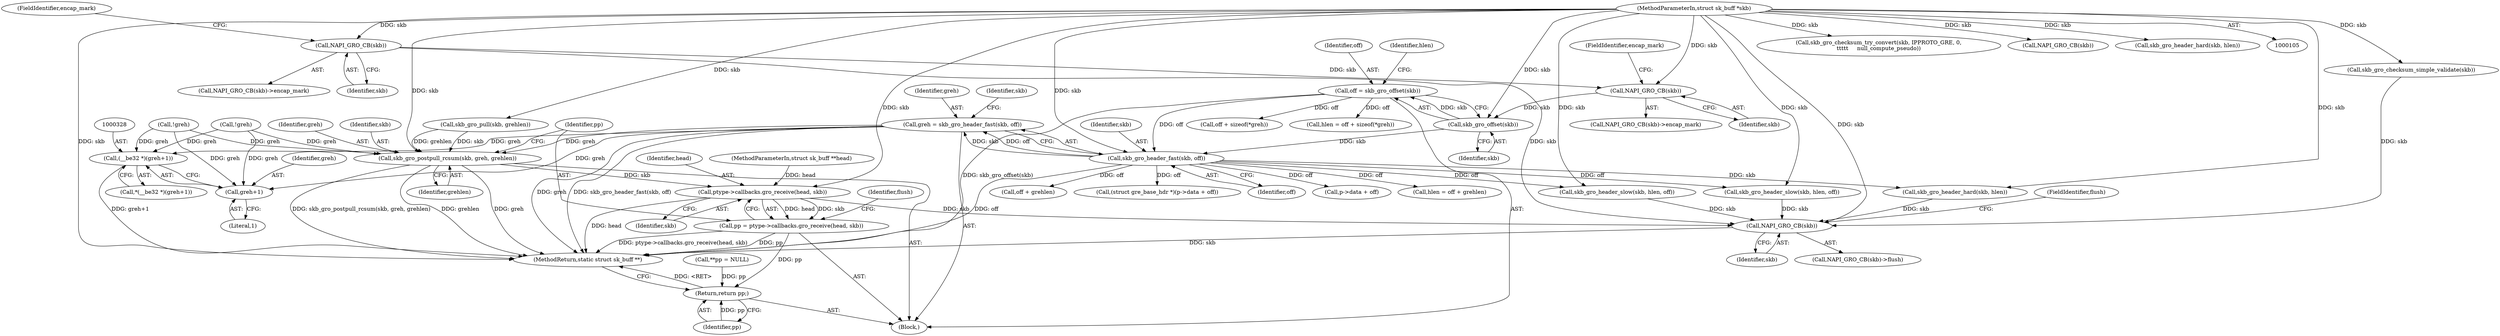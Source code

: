 digraph "0_linux_fac8e0f579695a3ecbc4d3cac369139d7f819971_0@pointer" {
"1000147" [label="(Call,greh = skb_gro_header_fast(skb, off))"];
"1000149" [label="(Call,skb_gro_header_fast(skb, off))"];
"1000138" [label="(Call,skb_gro_offset(skb))"];
"1000132" [label="(Call,NAPI_GRO_CB(skb))"];
"1000126" [label="(Call,NAPI_GRO_CB(skb))"];
"1000107" [label="(MethodParameterIn,struct sk_buff *skb)"];
"1000136" [label="(Call,off = skb_gro_offset(skb))"];
"1000327" [label="(Call,(__be32 *)(greh+1))"];
"1000329" [label="(Call,greh+1)"];
"1000343" [label="(Call,skb_gro_postpull_rcsum(skb, greh, grehlen))"];
"1000349" [label="(Call,ptype->callbacks.gro_receive(head, skb))"];
"1000347" [label="(Call,pp = ptype->callbacks.gro_receive(head, skb))"];
"1000364" [label="(Return,return pp;)"];
"1000360" [label="(Call,NAPI_GRO_CB(skb))"];
"1000227" [label="(Call,skb_gro_header_slow(skb, hlen, off))"];
"1000125" [label="(Call,NAPI_GRO_CB(skb)->encap_mark)"];
"1000359" [label="(Call,NAPI_GRO_CB(skb)->flush)"];
"1000138" [label="(Call,skb_gro_offset(skb))"];
"1000165" [label="(Call,!greh)"];
"1000159" [label="(Call,skb_gro_header_slow(skb, hlen, off))"];
"1000348" [label="(Identifier,pp)"];
"1000149" [label="(Call,skb_gro_header_fast(skb, off))"];
"1000217" [label="(Call,off + grehlen)"];
"1000343" [label="(Call,skb_gro_postpull_rcsum(skb, greh, grehlen))"];
"1000153" [label="(Call,skb_gro_header_hard(skb, hlen))"];
"1000253" [label="(Call,skb_gro_checksum_try_convert(skb, IPPROTO_GRE, 0,\n\t\t\t\t\t     null_compute_pseudo))"];
"1000366" [label="(MethodReturn,static struct sk_buff **)"];
"1000137" [label="(Identifier,off)"];
"1000141" [label="(Identifier,hlen)"];
"1000364" [label="(Return,return pp;)"];
"1000245" [label="(Call,NAPI_GRO_CB(skb))"];
"1000361" [label="(Identifier,skb)"];
"1000351" [label="(Identifier,skb)"];
"1000127" [label="(Identifier,skb)"];
"1000150" [label="(Identifier,skb)"];
"1000136" [label="(Call,off = skb_gro_offset(skb))"];
"1000353" [label="(Identifier,flush)"];
"1000365" [label="(Identifier,pp)"];
"1000250" [label="(Call,skb_gro_checksum_simple_validate(skb))"];
"1000362" [label="(FieldIdentifier,flush)"];
"1000347" [label="(Call,pp = ptype->callbacks.gro_receive(head, skb))"];
"1000346" [label="(Identifier,grehlen)"];
"1000280" [label="(Call,(struct gre_base_hdr *)(p->data + off))"];
"1000154" [label="(Identifier,skb)"];
"1000106" [label="(MethodParameterIn,struct sk_buff **head)"];
"1000350" [label="(Identifier,head)"];
"1000151" [label="(Identifier,off)"];
"1000221" [label="(Call,skb_gro_header_hard(skb, hlen))"];
"1000330" [label="(Identifier,greh)"];
"1000345" [label="(Identifier,greh)"];
"1000110" [label="(Call,**pp = NULL)"];
"1000126" [label="(Call,NAPI_GRO_CB(skb))"];
"1000340" [label="(Call,skb_gro_pull(skb, grehlen))"];
"1000344" [label="(Identifier,skb)"];
"1000148" [label="(Identifier,greh)"];
"1000147" [label="(Call,greh = skb_gro_header_fast(skb, off))"];
"1000142" [label="(Call,off + sizeof(*greh))"];
"1000108" [label="(Block,)"];
"1000140" [label="(Call,hlen = off + sizeof(*greh))"];
"1000233" [label="(Call,!greh)"];
"1000134" [label="(FieldIdentifier,encap_mark)"];
"1000132" [label="(Call,NAPI_GRO_CB(skb))"];
"1000360" [label="(Call,NAPI_GRO_CB(skb))"];
"1000282" [label="(Call,p->data + off)"];
"1000329" [label="(Call,greh+1)"];
"1000331" [label="(Literal,1)"];
"1000349" [label="(Call,ptype->callbacks.gro_receive(head, skb))"];
"1000139" [label="(Identifier,skb)"];
"1000215" [label="(Call,hlen = off + grehlen)"];
"1000133" [label="(Identifier,skb)"];
"1000128" [label="(FieldIdentifier,encap_mark)"];
"1000327" [label="(Call,(__be32 *)(greh+1))"];
"1000107" [label="(MethodParameterIn,struct sk_buff *skb)"];
"1000131" [label="(Call,NAPI_GRO_CB(skb)->encap_mark)"];
"1000326" [label="(Call,*(__be32 *)(greh+1))"];
"1000147" -> "1000108"  [label="AST: "];
"1000147" -> "1000149"  [label="CFG: "];
"1000148" -> "1000147"  [label="AST: "];
"1000149" -> "1000147"  [label="AST: "];
"1000154" -> "1000147"  [label="CFG: "];
"1000147" -> "1000366"  [label="DDG: skb_gro_header_fast(skb, off)"];
"1000147" -> "1000366"  [label="DDG: greh"];
"1000149" -> "1000147"  [label="DDG: skb"];
"1000149" -> "1000147"  [label="DDG: off"];
"1000147" -> "1000327"  [label="DDG: greh"];
"1000147" -> "1000329"  [label="DDG: greh"];
"1000147" -> "1000343"  [label="DDG: greh"];
"1000149" -> "1000151"  [label="CFG: "];
"1000150" -> "1000149"  [label="AST: "];
"1000151" -> "1000149"  [label="AST: "];
"1000149" -> "1000366"  [label="DDG: off"];
"1000138" -> "1000149"  [label="DDG: skb"];
"1000107" -> "1000149"  [label="DDG: skb"];
"1000136" -> "1000149"  [label="DDG: off"];
"1000149" -> "1000153"  [label="DDG: skb"];
"1000149" -> "1000159"  [label="DDG: off"];
"1000149" -> "1000215"  [label="DDG: off"];
"1000149" -> "1000217"  [label="DDG: off"];
"1000149" -> "1000227"  [label="DDG: off"];
"1000149" -> "1000280"  [label="DDG: off"];
"1000149" -> "1000282"  [label="DDG: off"];
"1000138" -> "1000136"  [label="AST: "];
"1000138" -> "1000139"  [label="CFG: "];
"1000139" -> "1000138"  [label="AST: "];
"1000136" -> "1000138"  [label="CFG: "];
"1000138" -> "1000136"  [label="DDG: skb"];
"1000132" -> "1000138"  [label="DDG: skb"];
"1000107" -> "1000138"  [label="DDG: skb"];
"1000132" -> "1000131"  [label="AST: "];
"1000132" -> "1000133"  [label="CFG: "];
"1000133" -> "1000132"  [label="AST: "];
"1000134" -> "1000132"  [label="CFG: "];
"1000126" -> "1000132"  [label="DDG: skb"];
"1000107" -> "1000132"  [label="DDG: skb"];
"1000126" -> "1000125"  [label="AST: "];
"1000126" -> "1000127"  [label="CFG: "];
"1000127" -> "1000126"  [label="AST: "];
"1000128" -> "1000126"  [label="CFG: "];
"1000107" -> "1000126"  [label="DDG: skb"];
"1000126" -> "1000360"  [label="DDG: skb"];
"1000107" -> "1000105"  [label="AST: "];
"1000107" -> "1000366"  [label="DDG: skb"];
"1000107" -> "1000153"  [label="DDG: skb"];
"1000107" -> "1000159"  [label="DDG: skb"];
"1000107" -> "1000221"  [label="DDG: skb"];
"1000107" -> "1000227"  [label="DDG: skb"];
"1000107" -> "1000245"  [label="DDG: skb"];
"1000107" -> "1000250"  [label="DDG: skb"];
"1000107" -> "1000253"  [label="DDG: skb"];
"1000107" -> "1000340"  [label="DDG: skb"];
"1000107" -> "1000343"  [label="DDG: skb"];
"1000107" -> "1000349"  [label="DDG: skb"];
"1000107" -> "1000360"  [label="DDG: skb"];
"1000136" -> "1000108"  [label="AST: "];
"1000137" -> "1000136"  [label="AST: "];
"1000141" -> "1000136"  [label="CFG: "];
"1000136" -> "1000366"  [label="DDG: skb_gro_offset(skb)"];
"1000136" -> "1000140"  [label="DDG: off"];
"1000136" -> "1000142"  [label="DDG: off"];
"1000327" -> "1000326"  [label="AST: "];
"1000327" -> "1000329"  [label="CFG: "];
"1000328" -> "1000327"  [label="AST: "];
"1000329" -> "1000327"  [label="AST: "];
"1000326" -> "1000327"  [label="CFG: "];
"1000327" -> "1000366"  [label="DDG: greh+1"];
"1000165" -> "1000327"  [label="DDG: greh"];
"1000233" -> "1000327"  [label="DDG: greh"];
"1000329" -> "1000331"  [label="CFG: "];
"1000330" -> "1000329"  [label="AST: "];
"1000331" -> "1000329"  [label="AST: "];
"1000165" -> "1000329"  [label="DDG: greh"];
"1000233" -> "1000329"  [label="DDG: greh"];
"1000343" -> "1000108"  [label="AST: "];
"1000343" -> "1000346"  [label="CFG: "];
"1000344" -> "1000343"  [label="AST: "];
"1000345" -> "1000343"  [label="AST: "];
"1000346" -> "1000343"  [label="AST: "];
"1000348" -> "1000343"  [label="CFG: "];
"1000343" -> "1000366"  [label="DDG: skb_gro_postpull_rcsum(skb, greh, grehlen)"];
"1000343" -> "1000366"  [label="DDG: grehlen"];
"1000343" -> "1000366"  [label="DDG: greh"];
"1000340" -> "1000343"  [label="DDG: skb"];
"1000340" -> "1000343"  [label="DDG: grehlen"];
"1000165" -> "1000343"  [label="DDG: greh"];
"1000233" -> "1000343"  [label="DDG: greh"];
"1000343" -> "1000349"  [label="DDG: skb"];
"1000349" -> "1000347"  [label="AST: "];
"1000349" -> "1000351"  [label="CFG: "];
"1000350" -> "1000349"  [label="AST: "];
"1000351" -> "1000349"  [label="AST: "];
"1000347" -> "1000349"  [label="CFG: "];
"1000349" -> "1000366"  [label="DDG: head"];
"1000349" -> "1000347"  [label="DDG: head"];
"1000349" -> "1000347"  [label="DDG: skb"];
"1000106" -> "1000349"  [label="DDG: head"];
"1000349" -> "1000360"  [label="DDG: skb"];
"1000347" -> "1000108"  [label="AST: "];
"1000348" -> "1000347"  [label="AST: "];
"1000353" -> "1000347"  [label="CFG: "];
"1000347" -> "1000366"  [label="DDG: ptype->callbacks.gro_receive(head, skb)"];
"1000347" -> "1000366"  [label="DDG: pp"];
"1000347" -> "1000364"  [label="DDG: pp"];
"1000364" -> "1000108"  [label="AST: "];
"1000364" -> "1000365"  [label="CFG: "];
"1000365" -> "1000364"  [label="AST: "];
"1000366" -> "1000364"  [label="CFG: "];
"1000364" -> "1000366"  [label="DDG: <RET>"];
"1000365" -> "1000364"  [label="DDG: pp"];
"1000110" -> "1000364"  [label="DDG: pp"];
"1000360" -> "1000359"  [label="AST: "];
"1000360" -> "1000361"  [label="CFG: "];
"1000361" -> "1000360"  [label="AST: "];
"1000362" -> "1000360"  [label="CFG: "];
"1000360" -> "1000366"  [label="DDG: skb"];
"1000250" -> "1000360"  [label="DDG: skb"];
"1000153" -> "1000360"  [label="DDG: skb"];
"1000159" -> "1000360"  [label="DDG: skb"];
"1000227" -> "1000360"  [label="DDG: skb"];
}
